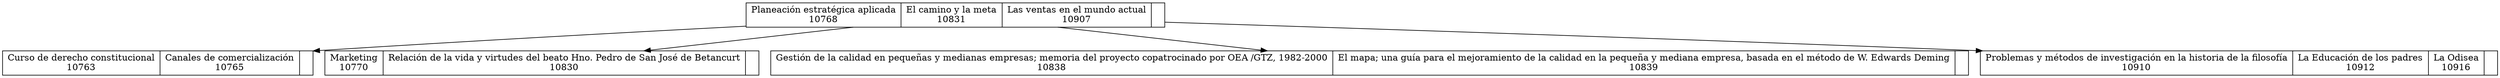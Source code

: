 digraph G {
 node [shape = record,height=.1];10768->10763;
10768->10770;
10768->10838;
10768->10910;
10768[label = "<f0>Planeación estratégica aplicada\n10768|<f1>El camino y la meta\n10831|<f2>Las ventas en el mundo actual\n10907|"];
10763[label = "<f0>Curso de derecho constitucional\n10763|<f1>Canales de comercialización\n10765|"];
10770[label = "<f0>Marketing\n10770|<f1>Relación de la vida y virtudes del beato Hno. Pedro de San José de Betancurt\n10830|"];
10838[label = "<f0>Gestión de la calidad en pequeñas y medianas empresas; memoria del proyecto copatrocinado por OEA /GTZ, 1982-2000\n10838|<f1>El mapa; una guía para el mejoramiento de la calidad en la pequeña y mediana empresa, basada en el método de W. Edwards Deming\n10839|"];
10910[label = "<f0>Problemas y métodos de investigación en la historia de la filosofía\n10910|<f1>La Educación de los padres\n10912|<f2>La Odisea\n10916|"];
}